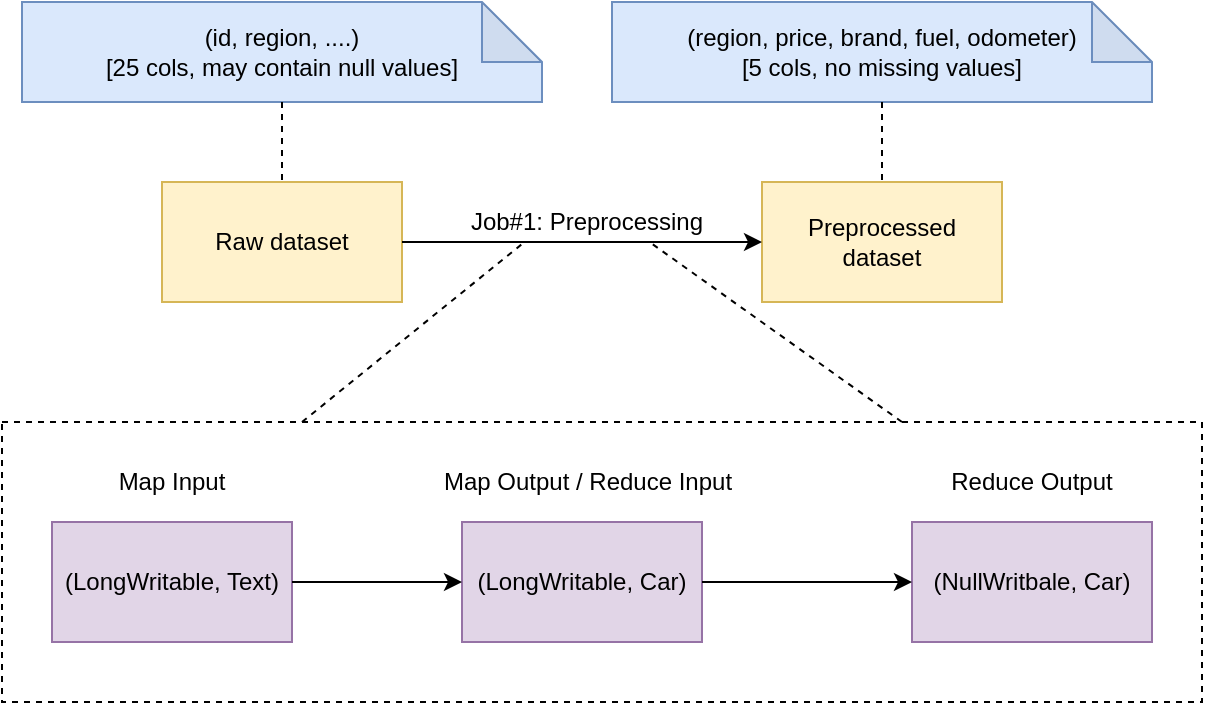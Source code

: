 <mxfile version="13.0.1" type="device"><diagram id="2D3mWReUGT6MnTmb8Twi" name="Page-1"><mxGraphModel dx="868" dy="511" grid="1" gridSize="10" guides="1" tooltips="1" connect="1" arrows="1" fold="1" page="1" pageScale="1" pageWidth="827" pageHeight="1169" math="0" shadow="0"><root><mxCell id="0"/><mxCell id="1" parent="0"/><mxCell id="ZTpEHiCkD4bFt6MieXid-1" value="Raw dataset" style="rounded=0;whiteSpace=wrap;html=1;fillColor=#fff2cc;strokeColor=#d6b656;" vertex="1" parent="1"><mxGeometry x="150" y="160" width="120" height="60" as="geometry"/></mxCell><mxCell id="ZTpEHiCkD4bFt6MieXid-2" value="Preprocessed &lt;br&gt;dataset" style="rounded=0;whiteSpace=wrap;html=1;fillColor=#fff2cc;strokeColor=#d6b656;" vertex="1" parent="1"><mxGeometry x="450" y="160" width="120" height="60" as="geometry"/></mxCell><mxCell id="ZTpEHiCkD4bFt6MieXid-3" value="" style="endArrow=classic;html=1;exitX=1;exitY=0.5;exitDx=0;exitDy=0;" edge="1" parent="1" source="ZTpEHiCkD4bFt6MieXid-1" target="ZTpEHiCkD4bFt6MieXid-2"><mxGeometry width="50" height="50" relative="1" as="geometry"><mxPoint x="269" y="197" as="sourcePoint"/><mxPoint x="410" y="160" as="targetPoint"/></mxGeometry></mxCell><mxCell id="ZTpEHiCkD4bFt6MieXid-4" value="(id, region, ....) &lt;br&gt;[25 cols, may contain null values]" style="shape=note;whiteSpace=wrap;html=1;backgroundOutline=1;darkOpacity=0.05;fillColor=#dae8fc;strokeColor=#6c8ebf;" vertex="1" parent="1"><mxGeometry x="80" y="70" width="260" height="50" as="geometry"/></mxCell><mxCell id="ZTpEHiCkD4bFt6MieXid-5" value="(region, price, brand, fuel, odometer)&lt;br&gt;[5 cols, no missing values]" style="shape=note;whiteSpace=wrap;html=1;backgroundOutline=1;darkOpacity=0.05;fillColor=#dae8fc;strokeColor=#6c8ebf;" vertex="1" parent="1"><mxGeometry x="375" y="70" width="270" height="50" as="geometry"/></mxCell><mxCell id="ZTpEHiCkD4bFt6MieXid-6" value="" style="endArrow=none;dashed=1;html=1;entryX=0.5;entryY=0;entryDx=0;entryDy=0;exitX=0.5;exitY=1;exitDx=0;exitDy=0;exitPerimeter=0;" edge="1" parent="1" source="ZTpEHiCkD4bFt6MieXid-4" target="ZTpEHiCkD4bFt6MieXid-1"><mxGeometry width="50" height="50" relative="1" as="geometry"><mxPoint x="230" y="140" as="sourcePoint"/><mxPoint x="140" y="130" as="targetPoint"/></mxGeometry></mxCell><mxCell id="ZTpEHiCkD4bFt6MieXid-7" value="" style="endArrow=none;dashed=1;html=1;entryX=0.5;entryY=0;entryDx=0;entryDy=0;exitX=0.5;exitY=1;exitDx=0;exitDy=0;exitPerimeter=0;" edge="1" parent="1" source="ZTpEHiCkD4bFt6MieXid-5" target="ZTpEHiCkD4bFt6MieXid-2"><mxGeometry width="50" height="50" relative="1" as="geometry"><mxPoint x="530" y="130" as="sourcePoint"/><mxPoint x="700" y="200" as="targetPoint"/></mxGeometry></mxCell><mxCell id="ZTpEHiCkD4bFt6MieXid-8" value="Job#1: Preprocessing" style="text;html=1;strokeColor=none;fillColor=none;align=center;verticalAlign=middle;whiteSpace=wrap;rounded=0;" vertex="1" parent="1"><mxGeometry x="300" y="170" width="125" height="20" as="geometry"/></mxCell><mxCell id="ZTpEHiCkD4bFt6MieXid-9" value="(LongWritable, Text)" style="rounded=0;whiteSpace=wrap;html=1;fillColor=#e1d5e7;strokeColor=#9673a6;" vertex="1" parent="1"><mxGeometry x="95" y="330" width="120" height="60" as="geometry"/></mxCell><mxCell id="ZTpEHiCkD4bFt6MieXid-10" value="(LongWritable, Car)" style="rounded=0;whiteSpace=wrap;html=1;fillColor=#e1d5e7;strokeColor=#9673a6;" vertex="1" parent="1"><mxGeometry x="300" y="330" width="120" height="60" as="geometry"/></mxCell><mxCell id="ZTpEHiCkD4bFt6MieXid-11" value="(NullWritbale, Car)" style="rounded=0;whiteSpace=wrap;html=1;fillColor=#e1d5e7;strokeColor=#9673a6;" vertex="1" parent="1"><mxGeometry x="525" y="330" width="120" height="60" as="geometry"/></mxCell><mxCell id="ZTpEHiCkD4bFt6MieXid-12" value="Map Input" style="text;html=1;strokeColor=none;fillColor=none;align=center;verticalAlign=middle;whiteSpace=wrap;rounded=0;" vertex="1" parent="1"><mxGeometry x="120" y="300" width="70" height="20" as="geometry"/></mxCell><mxCell id="ZTpEHiCkD4bFt6MieXid-13" value="Map Output / Reduce Input" style="text;html=1;strokeColor=none;fillColor=none;align=center;verticalAlign=middle;whiteSpace=wrap;rounded=0;" vertex="1" parent="1"><mxGeometry x="287.5" y="300" width="150" height="20" as="geometry"/></mxCell><mxCell id="ZTpEHiCkD4bFt6MieXid-14" value="Reduce Output" style="text;html=1;strokeColor=none;fillColor=none;align=center;verticalAlign=middle;whiteSpace=wrap;rounded=0;" vertex="1" parent="1"><mxGeometry x="540" y="300" width="90" height="20" as="geometry"/></mxCell><mxCell id="ZTpEHiCkD4bFt6MieXid-15" value="" style="endArrow=classic;html=1;exitX=1;exitY=0.5;exitDx=0;exitDy=0;entryX=0;entryY=0.5;entryDx=0;entryDy=0;" edge="1" parent="1" source="ZTpEHiCkD4bFt6MieXid-9" target="ZTpEHiCkD4bFt6MieXid-10"><mxGeometry width="50" height="50" relative="1" as="geometry"><mxPoint x="190" y="490" as="sourcePoint"/><mxPoint x="240" y="440" as="targetPoint"/></mxGeometry></mxCell><mxCell id="ZTpEHiCkD4bFt6MieXid-16" value="" style="endArrow=classic;html=1;exitX=1;exitY=0.5;exitDx=0;exitDy=0;entryX=0;entryY=0.5;entryDx=0;entryDy=0;" edge="1" parent="1" source="ZTpEHiCkD4bFt6MieXid-10" target="ZTpEHiCkD4bFt6MieXid-11"><mxGeometry width="50" height="50" relative="1" as="geometry"><mxPoint x="460" y="470" as="sourcePoint"/><mxPoint x="510" y="420" as="targetPoint"/></mxGeometry></mxCell><mxCell id="ZTpEHiCkD4bFt6MieXid-17" value="" style="rounded=0;whiteSpace=wrap;html=1;fillColor=none;dashed=1;" vertex="1" parent="1"><mxGeometry x="70" y="280" width="600" height="140" as="geometry"/></mxCell><mxCell id="ZTpEHiCkD4bFt6MieXid-18" value="" style="endArrow=none;dashed=1;html=1;exitX=0.25;exitY=0;exitDx=0;exitDy=0;entryX=0.25;entryY=1;entryDx=0;entryDy=0;" edge="1" parent="1" source="ZTpEHiCkD4bFt6MieXid-17" target="ZTpEHiCkD4bFt6MieXid-8"><mxGeometry width="50" height="50" relative="1" as="geometry"><mxPoint x="290" y="260" as="sourcePoint"/><mxPoint x="340" y="200" as="targetPoint"/></mxGeometry></mxCell><mxCell id="ZTpEHiCkD4bFt6MieXid-19" value="" style="endArrow=none;dashed=1;html=1;entryX=0.75;entryY=1;entryDx=0;entryDy=0;exitX=0.75;exitY=0;exitDx=0;exitDy=0;" edge="1" parent="1" source="ZTpEHiCkD4bFt6MieXid-17" target="ZTpEHiCkD4bFt6MieXid-8"><mxGeometry width="50" height="50" relative="1" as="geometry"><mxPoint x="380" y="270" as="sourcePoint"/><mxPoint x="430" y="220" as="targetPoint"/></mxGeometry></mxCell></root></mxGraphModel></diagram></mxfile>